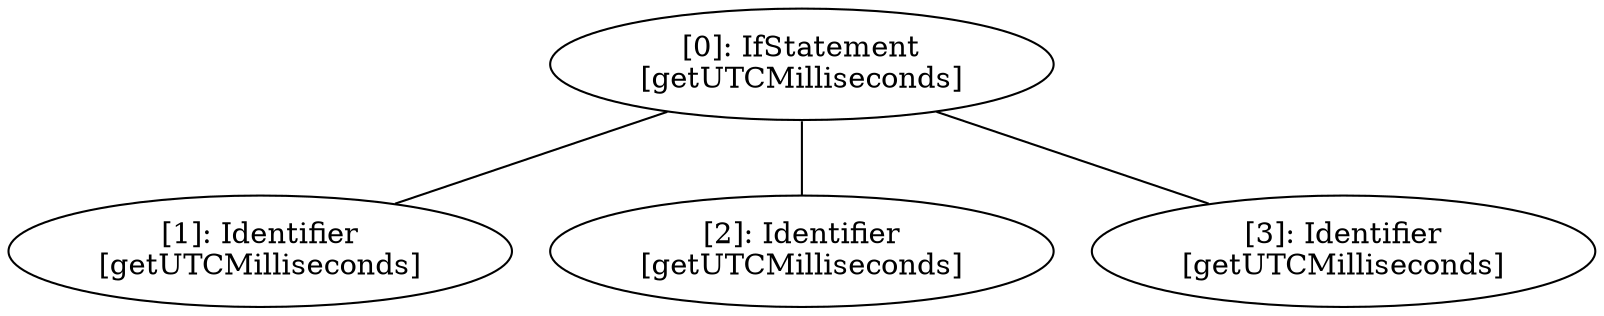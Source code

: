 // Result
graph {
	0 [label="[0]: IfStatement
[getUTCMilliseconds]"]
	1 [label="[1]: Identifier
[getUTCMilliseconds]"]
	2 [label="[2]: Identifier
[getUTCMilliseconds]"]
	3 [label="[3]: Identifier
[getUTCMilliseconds]"]
	0 -- 1
	0 -- 2
	0 -- 3
}
